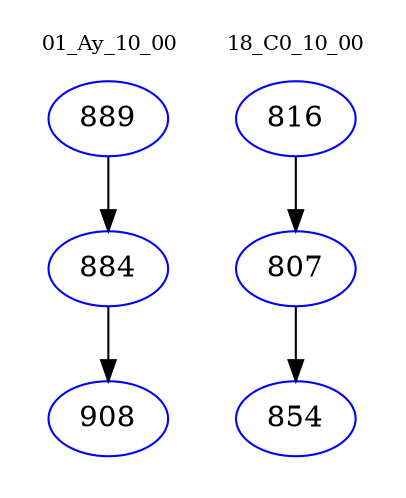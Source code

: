 digraph{
subgraph cluster_0 {
color = white
label = "01_Ay_10_00";
fontsize=10;
T0_889 [label="889", color="blue"]
T0_889 -> T0_884 [color="black"]
T0_884 [label="884", color="blue"]
T0_884 -> T0_908 [color="black"]
T0_908 [label="908", color="blue"]
}
subgraph cluster_1 {
color = white
label = "18_C0_10_00";
fontsize=10;
T1_816 [label="816", color="blue"]
T1_816 -> T1_807 [color="black"]
T1_807 [label="807", color="blue"]
T1_807 -> T1_854 [color="black"]
T1_854 [label="854", color="blue"]
}
}
